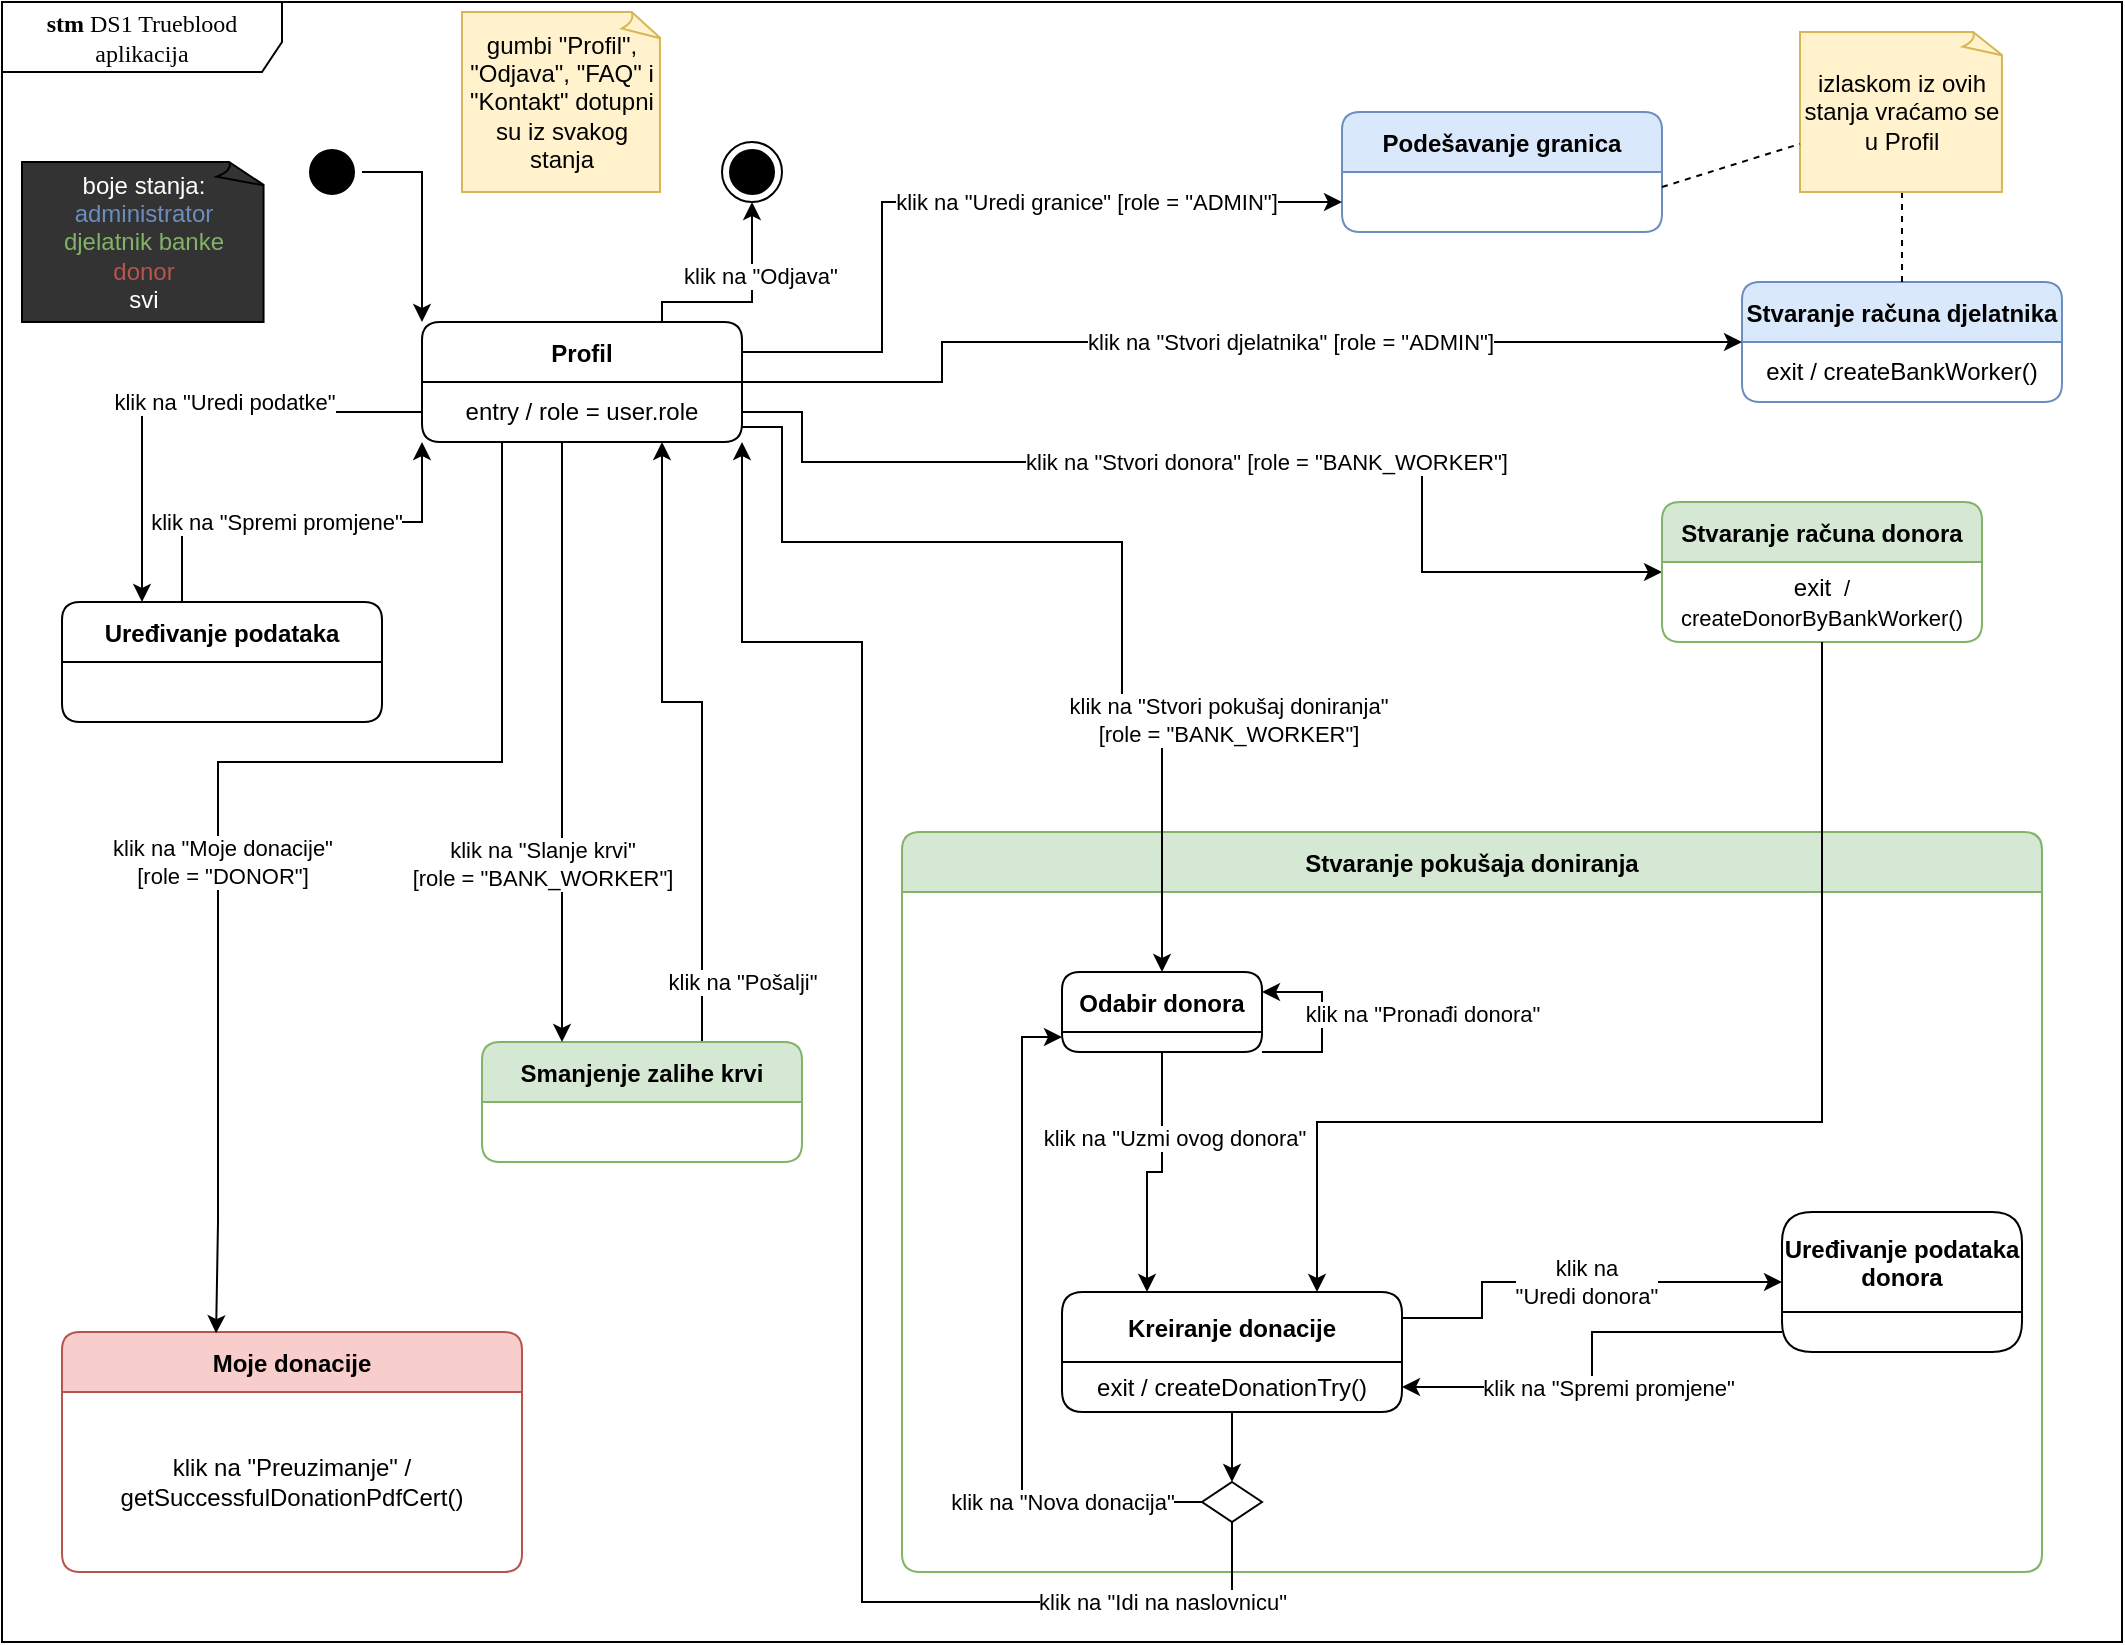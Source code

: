 <mxfile version="16.2.6" type="device"><diagram name="Page-1" id="58cdce13-f638-feb5-8d6f-7d28b1aa9fa0"><mxGraphModel dx="868" dy="536" grid="1" gridSize="10" guides="1" tooltips="1" connect="1" arrows="1" fold="1" page="1" pageScale="1" pageWidth="1100" pageHeight="850" background="none" math="0" shadow="0"><root><mxCell id="0"/><mxCell id="1" parent="0"/><mxCell id="2a3bc250acf0617d-8" value="&lt;b&gt;stm &lt;/b&gt;DS1 Trueblood aplikacija" style="shape=umlFrame;whiteSpace=wrap;html=1;rounded=1;shadow=0;comic=0;labelBackgroundColor=none;strokeWidth=1;fontFamily=Verdana;fontSize=12;align=center;width=140;height=35;" parent="1" vertex="1"><mxGeometry x="20" y="10" width="1060" height="820" as="geometry"/></mxCell><mxCell id="Zw6PcI2vXqfZclaKWlXS-24" style="edgeStyle=orthogonalEdgeStyle;rounded=0;orthogonalLoop=1;jettySize=auto;html=1;exitX=0;exitY=0.5;exitDx=0;exitDy=0;entryX=0.25;entryY=0;entryDx=0;entryDy=0;strokeColor=#000000;" parent="1" source="Zw6PcI2vXqfZclaKWlXS-6" target="Zw6PcI2vXqfZclaKWlXS-21" edge="1"><mxGeometry relative="1" as="geometry"><mxPoint x="220" y="250" as="sourcePoint"/><Array as="points"><mxPoint x="90" y="215"/></Array></mxGeometry></mxCell><mxCell id="382b91b5511bd0f7-1" value="" style="ellipse;html=1;shape=startState;fillColor=#000000;strokeColor=#000000;rounded=1;shadow=0;comic=0;labelBackgroundColor=none;fontFamily=Verdana;fontSize=12;fontColor=#000000;align=center;direction=south;" parent="1" vertex="1"><mxGeometry x="170" y="80" width="30" height="30" as="geometry"/></mxCell><mxCell id="2a3bc250acf0617d-9" style="edgeStyle=orthogonalEdgeStyle;html=1;labelBackgroundColor=none;endArrow=classic;endSize=6;strokeColor=#000000;fontFamily=Verdana;fontSize=12;align=left;entryX=0;entryY=0;entryDx=0;entryDy=0;rounded=0;endFill=1;" parent="1" source="382b91b5511bd0f7-1" target="Zw6PcI2vXqfZclaKWlXS-2" edge="1"><mxGeometry relative="1" as="geometry"><mxPoint x="240" y="150" as="targetPoint"/></mxGeometry></mxCell><mxCell id="Zw6PcI2vXqfZclaKWlXS-12" style="edgeStyle=orthogonalEdgeStyle;rounded=0;orthogonalLoop=1;jettySize=auto;html=1;exitX=0.75;exitY=0;exitDx=0;exitDy=0;entryX=0.5;entryY=1;entryDx=0;entryDy=0;strokeColor=#000000;" parent="1" source="Zw6PcI2vXqfZclaKWlXS-2" target="Zw6PcI2vXqfZclaKWlXS-11" edge="1"><mxGeometry relative="1" as="geometry"><Array as="points"><mxPoint x="350" y="160"/><mxPoint x="395" y="160"/></Array></mxGeometry></mxCell><mxCell id="Zw6PcI2vXqfZclaKWlXS-13" value="klik na &quot;Odjava&quot;" style="edgeLabel;html=1;align=center;verticalAlign=middle;resizable=0;points=[];" parent="Zw6PcI2vXqfZclaKWlXS-12" vertex="1" connectable="0"><mxGeometry x="0.299" y="-4" relative="1" as="geometry"><mxPoint as="offset"/></mxGeometry></mxCell><mxCell id="Zw6PcI2vXqfZclaKWlXS-2" value="Profil" style="swimlane;fontStyle=1;align=center;verticalAlign=middle;childLayout=stackLayout;horizontal=1;startSize=30;horizontalStack=0;resizeParent=0;resizeLast=1;container=0;fontColor=#000000;collapsible=0;rounded=1;arcSize=10;strokeColor=#000000;fillColor=#FFFFFF;swimlaneFillColor=default;dropTarget=0;sketch=0;glass=0;" parent="1" vertex="1"><mxGeometry x="230" y="170" width="160" height="60" as="geometry"/></mxCell><mxCell id="Zw6PcI2vXqfZclaKWlXS-6" value="entry / role = user.role" style="text;html=1;strokeColor=none;fillColor=none;align=center;verticalAlign=middle;spacingLeft=4;spacingRight=4;whiteSpace=wrap;overflow=hidden;rotatable=0;fontColor=#000000;" parent="Zw6PcI2vXqfZclaKWlXS-2" vertex="1"><mxGeometry y="30" width="160" height="30" as="geometry"/></mxCell><mxCell id="Zw6PcI2vXqfZclaKWlXS-4" value="" style="edgeStyle=orthogonalEdgeStyle;html=1;verticalAlign=bottom;endArrow=classic;endSize=6;strokeColor=#000000;rounded=0;entryX=0;entryY=0.5;entryDx=0;entryDy=0;exitX=1;exitY=0.75;exitDx=0;exitDy=0;endFill=1;strokeWidth=1;" parent="1" source="Zw6PcI2vXqfZclaKWlXS-2" target="Zw6PcI2vXqfZclaKWlXS-7" edge="1"><mxGeometry relative="1" as="geometry"><mxPoint x="300" y="350" as="targetPoint"/><mxPoint x="390" y="260" as="sourcePoint"/><Array as="points"><mxPoint x="420" y="215"/><mxPoint x="420" y="240"/><mxPoint x="730" y="240"/><mxPoint x="730" y="295"/></Array></mxGeometry></mxCell><mxCell id="Zw6PcI2vXqfZclaKWlXS-19" value="klik na &quot;Uredi podatke&quot;" style="edgeLabel;html=1;align=center;verticalAlign=middle;resizable=0;points=[];labelBackgroundColor=#FFFFFF;" parent="Zw6PcI2vXqfZclaKWlXS-4" vertex="1" connectable="0"><mxGeometry x="0.243" y="10" relative="1" as="geometry"><mxPoint x="-570" y="-20" as="offset"/></mxGeometry></mxCell><mxCell id="Zw6PcI2vXqfZclaKWlXS-65" value="klik na &quot;Stvori donora&quot; [role = &quot;BANK_WORKER&quot;]" style="edgeLabel;html=1;align=center;verticalAlign=middle;resizable=0;points=[];fontColor=#000000;" parent="Zw6PcI2vXqfZclaKWlXS-4" vertex="1" connectable="0"><mxGeometry x="-0.095" y="-2" relative="1" as="geometry"><mxPoint x="42" y="-2" as="offset"/></mxGeometry></mxCell><mxCell id="Zw6PcI2vXqfZclaKWlXS-7" value="Stvaranje računa donora" style="swimlane;fontStyle=1;align=center;verticalAlign=middle;childLayout=stackLayout;horizontal=1;startSize=30;horizontalStack=0;resizeParent=0;resizeLast=1;container=0;collapsible=0;rounded=1;arcSize=10;strokeColor=#82b366;fillColor=#d5e8d4;swimlaneFillColor=default;dropTarget=0;sketch=0;glass=0;" parent="1" vertex="1"><mxGeometry x="850" y="260" width="160" height="70" as="geometry"/></mxCell><mxCell id="Zw6PcI2vXqfZclaKWlXS-8" value="exit&amp;nbsp;&lt;span style=&quot;font-size: 11px ; background-color: rgb(255 , 255 , 255)&quot;&gt;&amp;nbsp;/ createDonorByBankWorker()&lt;/span&gt;" style="text;html=1;strokeColor=none;fillColor=none;align=center;verticalAlign=middle;spacingLeft=4;spacingRight=4;whiteSpace=wrap;overflow=hidden;rotatable=0;fontColor=#000000;" parent="Zw6PcI2vXqfZclaKWlXS-7" vertex="1"><mxGeometry y="30" width="160" height="40" as="geometry"/></mxCell><mxCell id="Zw6PcI2vXqfZclaKWlXS-11" value="" style="ellipse;html=1;shape=endState;fillColor=#000000;strokeColor=#000000;rounded=1;glass=0;sketch=0;" parent="1" vertex="1"><mxGeometry x="380" y="80" width="30" height="30" as="geometry"/></mxCell><mxCell id="Zw6PcI2vXqfZclaKWlXS-31" style="edgeStyle=orthogonalEdgeStyle;rounded=0;orthogonalLoop=1;jettySize=auto;html=1;exitX=0.5;exitY=0;exitDx=0;exitDy=0;entryX=0;entryY=1;entryDx=0;entryDy=0;strokeColor=#000000;" parent="1" source="Zw6PcI2vXqfZclaKWlXS-21" target="Zw6PcI2vXqfZclaKWlXS-6" edge="1"><mxGeometry relative="1" as="geometry"><mxPoint x="260" y="250" as="targetPoint"/><Array as="points"><mxPoint x="110" y="320"/><mxPoint x="110" y="270"/><mxPoint x="230" y="270"/></Array></mxGeometry></mxCell><mxCell id="Zw6PcI2vXqfZclaKWlXS-32" value="klik na &quot;Spremi promjene&quot;" style="edgeLabel;html=1;align=center;verticalAlign=middle;resizable=0;points=[];" parent="Zw6PcI2vXqfZclaKWlXS-31" vertex="1" connectable="0"><mxGeometry x="0.361" y="-5" relative="1" as="geometry"><mxPoint x="-37" y="-5" as="offset"/></mxGeometry></mxCell><mxCell id="Zw6PcI2vXqfZclaKWlXS-21" value="Uređivanje podataka" style="swimlane;fontStyle=1;align=center;verticalAlign=middle;childLayout=stackLayout;horizontal=1;startSize=30;horizontalStack=0;resizeParent=0;resizeLast=1;container=0;fontColor=#000000;collapsible=0;rounded=1;arcSize=10;strokeColor=#000000;fillColor=#FFFFFF;swimlaneFillColor=default;dropTarget=0;sketch=0;glass=0;" parent="1" vertex="1"><mxGeometry x="50" y="310" width="160" height="60" as="geometry"/></mxCell><mxCell id="Zw6PcI2vXqfZclaKWlXS-22" value="&amp;nbsp;" style="text;html=1;strokeColor=none;fillColor=none;align=center;verticalAlign=middle;spacingLeft=4;spacingRight=4;whiteSpace=wrap;overflow=hidden;rotatable=0;fontColor=#000000;" parent="Zw6PcI2vXqfZclaKWlXS-21" vertex="1"><mxGeometry y="30" width="160" height="30" as="geometry"/></mxCell><mxCell id="Zw6PcI2vXqfZclaKWlXS-23" value="Subtitle" style="text;html=1;strokeColor=none;fillColor=none;align=center;verticalAlign=middle;spacingLeft=4;spacingRight=4;whiteSpace=wrap;overflow=hidden;rotatable=0;fontColor=#000000;" parent="Zw6PcI2vXqfZclaKWlXS-21" vertex="1"><mxGeometry y="60" width="160" as="geometry"/></mxCell><mxCell id="Zw6PcI2vXqfZclaKWlXS-54" value="gumbi &quot;Profil&quot;, &quot;Odjava&quot;, &quot;FAQ&quot; i &quot;Kontakt&quot; dotupni su iz svakog stanja" style="whiteSpace=wrap;html=1;shape=mxgraph.basic.document;rounded=1;glass=0;sketch=0;strokeColor=#d6b656;fillColor=#fff2cc;" parent="1" vertex="1"><mxGeometry x="250" y="15" width="100" height="90" as="geometry"/></mxCell><mxCell id="Zw6PcI2vXqfZclaKWlXS-55" value="" style="group;" parent="1" vertex="1" connectable="0"><mxGeometry x="470" y="425" width="570" height="370" as="geometry"/></mxCell><mxCell id="Zw6PcI2vXqfZclaKWlXS-26" value="Stvaranje pokušaja doniranja" style="swimlane;fontStyle=1;align=center;verticalAlign=middle;childLayout=stackLayout;horizontal=1;startSize=30;horizontalStack=0;resizeParent=0;resizeLast=1;container=0;collapsible=0;rounded=1;arcSize=10;strokeColor=#82b366;fillColor=#d5e8d4;swimlaneFillColor=default;dropTarget=0;sketch=0;glass=0;" parent="Zw6PcI2vXqfZclaKWlXS-55" vertex="1"><mxGeometry width="570" height="370" as="geometry"/></mxCell><mxCell id="Zw6PcI2vXqfZclaKWlXS-27" value="&amp;nbsp;" style="text;html=1;strokeColor=none;fillColor=none;align=center;verticalAlign=middle;spacingLeft=4;spacingRight=4;whiteSpace=wrap;overflow=hidden;rotatable=0;fontColor=#000000;" parent="Zw6PcI2vXqfZclaKWlXS-26" vertex="1"><mxGeometry y="30" width="570" height="340" as="geometry"/></mxCell><mxCell id="Zw6PcI2vXqfZclaKWlXS-36" value="Odabir donora" style="swimlane;fontStyle=1;align=center;verticalAlign=middle;childLayout=stackLayout;horizontal=1;startSize=30;horizontalStack=0;resizeParent=0;resizeLast=1;container=0;fontColor=#000000;collapsible=0;rounded=1;arcSize=10;strokeColor=#000000;fillColor=#FFFFFF;swimlaneFillColor=default;dropTarget=0;sketch=0;glass=0;" parent="Zw6PcI2vXqfZclaKWlXS-55" vertex="1"><mxGeometry x="80" y="70" width="100" height="40" as="geometry"/></mxCell><mxCell id="Zw6PcI2vXqfZclaKWlXS-47" style="edgeStyle=orthogonalEdgeStyle;rounded=0;orthogonalLoop=1;jettySize=auto;html=1;exitX=1;exitY=1;exitDx=0;exitDy=0;entryX=1;entryY=0.25;entryDx=0;entryDy=0;strokeColor=#000000;" parent="Zw6PcI2vXqfZclaKWlXS-36" source="Zw6PcI2vXqfZclaKWlXS-37" target="Zw6PcI2vXqfZclaKWlXS-36" edge="1"><mxGeometry relative="1" as="geometry"><Array as="points"><mxPoint x="130" y="40"/><mxPoint x="130" y="10"/></Array></mxGeometry></mxCell><mxCell id="Zw6PcI2vXqfZclaKWlXS-48" value="klik na &quot;Pronađi donora&quot;" style="edgeLabel;html=1;align=center;verticalAlign=middle;resizable=0;points=[];" parent="Zw6PcI2vXqfZclaKWlXS-47" vertex="1" connectable="0"><mxGeometry x="-0.139" y="-2" relative="1" as="geometry"><mxPoint x="48" y="-11" as="offset"/></mxGeometry></mxCell><mxCell id="Zw6PcI2vXqfZclaKWlXS-37" value="&amp;nbsp;" style="text;html=1;strokeColor=none;fillColor=none;align=center;verticalAlign=middle;spacingLeft=4;spacingRight=4;whiteSpace=wrap;overflow=hidden;rotatable=0;fontColor=#000000;" parent="Zw6PcI2vXqfZclaKWlXS-36" vertex="1"><mxGeometry y="30" width="100" height="10" as="geometry"/></mxCell><mxCell id="Zw6PcI2vXqfZclaKWlXS-41" value="Uređivanje podataka &#10;donora" style="swimlane;fontStyle=1;align=center;verticalAlign=middle;childLayout=stackLayout;horizontal=1;startSize=50;horizontalStack=0;resizeParent=0;resizeLast=1;container=0;fontColor=#000000;collapsible=0;rounded=1;arcSize=10;strokeColor=#000000;fillColor=#FFFFFF;swimlaneFillColor=default;dropTarget=0;sketch=0;glass=0;" parent="Zw6PcI2vXqfZclaKWlXS-55" vertex="1"><mxGeometry x="440" y="190" width="120" height="70" as="geometry"/></mxCell><mxCell id="Zw6PcI2vXqfZclaKWlXS-42" value="&amp;nbsp;" style="text;html=1;strokeColor=none;fillColor=none;align=center;verticalAlign=middle;spacingLeft=4;spacingRight=4;whiteSpace=wrap;overflow=hidden;rotatable=0;fontColor=#000000;" parent="Zw6PcI2vXqfZclaKWlXS-41" vertex="1"><mxGeometry y="50" width="120" height="20" as="geometry"/></mxCell><mxCell id="Zw6PcI2vXqfZclaKWlXS-43" style="edgeStyle=orthogonalEdgeStyle;rounded=0;orthogonalLoop=1;jettySize=auto;html=1;exitX=1;exitY=0.25;exitDx=0;exitDy=0;entryX=0;entryY=0.5;entryDx=0;entryDy=0;strokeColor=#000000;" parent="Zw6PcI2vXqfZclaKWlXS-55" source="Zw6PcI2vXqfZclaKWlXS-45" target="Zw6PcI2vXqfZclaKWlXS-41" edge="1"><mxGeometry relative="1" as="geometry"><Array as="points"><mxPoint x="290" y="243"/><mxPoint x="290" y="225"/></Array></mxGeometry></mxCell><mxCell id="Zw6PcI2vXqfZclaKWlXS-44" value="klik na &lt;br&gt;&quot;Uredi donora&quot;" style="edgeLabel;html=1;align=center;verticalAlign=middle;resizable=0;points=[];" parent="Zw6PcI2vXqfZclaKWlXS-43" vertex="1" connectable="0"><mxGeometry x="0.202" y="2" relative="1" as="geometry"><mxPoint x="-14" y="2" as="offset"/></mxGeometry></mxCell><mxCell id="Zw6PcI2vXqfZclaKWlXS-49" style="edgeStyle=orthogonalEdgeStyle;rounded=0;orthogonalLoop=1;jettySize=auto;html=1;exitX=0.5;exitY=1;exitDx=0;exitDy=0;entryX=0.25;entryY=0;entryDx=0;entryDy=0;strokeColor=#000000;" parent="Zw6PcI2vXqfZclaKWlXS-55" source="Zw6PcI2vXqfZclaKWlXS-37" target="Zw6PcI2vXqfZclaKWlXS-45" edge="1"><mxGeometry relative="1" as="geometry"/></mxCell><mxCell id="Zw6PcI2vXqfZclaKWlXS-50" value="klik na &quot;Uzmi ovog donora&quot;" style="edgeLabel;html=1;align=center;verticalAlign=middle;resizable=0;points=[];" parent="Zw6PcI2vXqfZclaKWlXS-49" vertex="1" connectable="0"><mxGeometry x="-0.314" y="6" relative="1" as="geometry"><mxPoint y="-1" as="offset"/></mxGeometry></mxCell><mxCell id="Zw6PcI2vXqfZclaKWlXS-45" value="Kreiranje donacije" style="swimlane;fontStyle=1;align=center;verticalAlign=middle;childLayout=stackLayout;horizontal=1;startSize=35;horizontalStack=0;resizeParent=0;resizeLast=1;container=0;fontColor=#000000;collapsible=0;rounded=1;arcSize=10;strokeColor=#000000;fillColor=#FFFFFF;swimlaneFillColor=default;dropTarget=0;sketch=0;glass=0;" parent="Zw6PcI2vXqfZclaKWlXS-55" vertex="1"><mxGeometry x="80" y="230" width="170" height="60" as="geometry"/></mxCell><mxCell id="Zw6PcI2vXqfZclaKWlXS-46" value="exit / createDonationTry()" style="text;html=1;strokeColor=none;fillColor=none;align=center;verticalAlign=middle;spacingLeft=4;spacingRight=4;whiteSpace=wrap;overflow=hidden;rotatable=0;fontColor=#000000;" parent="Zw6PcI2vXqfZclaKWlXS-45" vertex="1"><mxGeometry y="35" width="170" height="25" as="geometry"/></mxCell><mxCell id="vnollIeJow4UA2erE67g-1" style="edgeStyle=orthogonalEdgeStyle;rounded=0;orthogonalLoop=1;jettySize=auto;html=1;exitX=0;exitY=0.5;exitDx=0;exitDy=0;entryX=1;entryY=0.5;entryDx=0;entryDy=0;fontColor=#000000;" parent="Zw6PcI2vXqfZclaKWlXS-55" source="Zw6PcI2vXqfZclaKWlXS-42" target="Zw6PcI2vXqfZclaKWlXS-46" edge="1"><mxGeometry relative="1" as="geometry"/></mxCell><mxCell id="vnollIeJow4UA2erE67g-2" value="klik na &quot;Spremi promjene&quot;" style="edgeLabel;html=1;align=center;verticalAlign=middle;resizable=0;points=[];fontColor=#000000;" parent="vnollIeJow4UA2erE67g-1" vertex="1" connectable="0"><mxGeometry x="0.156" y="2" relative="1" as="geometry"><mxPoint x="11" y="-2" as="offset"/></mxGeometry></mxCell><mxCell id="DwYMLfqKn0XI64PaJxDZ-3" style="edgeStyle=orthogonalEdgeStyle;rounded=0;orthogonalLoop=1;jettySize=auto;html=1;exitX=0;exitY=0.5;exitDx=0;exitDy=0;entryX=0;entryY=0.25;entryDx=0;entryDy=0;" parent="Zw6PcI2vXqfZclaKWlXS-55" source="DwYMLfqKn0XI64PaJxDZ-1" target="Zw6PcI2vXqfZclaKWlXS-37" edge="1"><mxGeometry relative="1" as="geometry"/></mxCell><mxCell id="DwYMLfqKn0XI64PaJxDZ-4" value="klik na &quot;Nova donacija&quot;" style="edgeLabel;html=1;align=center;verticalAlign=middle;resizable=0;points=[];" parent="DwYMLfqKn0XI64PaJxDZ-3" vertex="1" connectable="0"><mxGeometry x="-0.388" y="2" relative="1" as="geometry"><mxPoint x="22" y="15" as="offset"/></mxGeometry></mxCell><mxCell id="DwYMLfqKn0XI64PaJxDZ-1" value="" style="rhombus;whiteSpace=wrap;html=1;" parent="Zw6PcI2vXqfZclaKWlXS-55" vertex="1"><mxGeometry x="150" y="325" width="30" height="20" as="geometry"/></mxCell><mxCell id="DwYMLfqKn0XI64PaJxDZ-2" style="edgeStyle=orthogonalEdgeStyle;rounded=0;orthogonalLoop=1;jettySize=auto;html=1;exitX=0.5;exitY=1;exitDx=0;exitDy=0;entryX=0.5;entryY=0;entryDx=0;entryDy=0;" parent="Zw6PcI2vXqfZclaKWlXS-55" source="Zw6PcI2vXqfZclaKWlXS-46" target="DwYMLfqKn0XI64PaJxDZ-1" edge="1"><mxGeometry relative="1" as="geometry"/></mxCell><mxCell id="Zw6PcI2vXqfZclaKWlXS-56" value="Moje donacije" style="swimlane;fontStyle=1;align=center;verticalAlign=middle;childLayout=stackLayout;horizontal=1;startSize=30;horizontalStack=0;resizeParent=0;resizeLast=1;container=0;collapsible=0;rounded=1;arcSize=10;strokeColor=#b85450;fillColor=#f8cecc;swimlaneFillColor=default;dropTarget=0;sketch=0;glass=0;" parent="1" vertex="1"><mxGeometry x="50" y="675" width="230" height="120" as="geometry"/></mxCell><mxCell id="Zw6PcI2vXqfZclaKWlXS-57" value="klik na &quot;Preuzimanje&quot; / getSuccessfulDonationPdfCert()" style="text;html=1;strokeColor=none;fillColor=none;align=center;verticalAlign=middle;spacingLeft=4;spacingRight=4;whiteSpace=wrap;overflow=hidden;rotatable=0;fontColor=#000000;" parent="Zw6PcI2vXqfZclaKWlXS-56" vertex="1"><mxGeometry y="30" width="230" height="90" as="geometry"/></mxCell><mxCell id="Zw6PcI2vXqfZclaKWlXS-58" style="edgeStyle=orthogonalEdgeStyle;rounded=0;orthogonalLoop=1;jettySize=auto;html=1;fontColor=#000000;strokeColor=#000000;exitX=0.25;exitY=1;exitDx=0;exitDy=0;entryX=0.335;entryY=0.005;entryDx=0;entryDy=0;entryPerimeter=0;" parent="1" source="Zw6PcI2vXqfZclaKWlXS-6" target="Zw6PcI2vXqfZclaKWlXS-56" edge="1"><mxGeometry relative="1" as="geometry"><mxPoint x="290" y="235" as="sourcePoint"/><Array as="points"><mxPoint x="270" y="390"/><mxPoint x="128" y="390"/><mxPoint x="128" y="620"/><mxPoint x="127" y="620"/></Array><mxPoint x="140" y="620" as="targetPoint"/></mxGeometry></mxCell><mxCell id="Zw6PcI2vXqfZclaKWlXS-59" value="klik na &quot;Moje donacije&quot; &lt;br&gt;[role = &quot;DONOR&quot;]" style="edgeLabel;html=1;align=center;verticalAlign=middle;resizable=0;points=[];fontColor=#000000;" parent="Zw6PcI2vXqfZclaKWlXS-58" vertex="1" connectable="0"><mxGeometry x="-0.259" y="-3" relative="1" as="geometry"><mxPoint x="-82" y="53" as="offset"/></mxGeometry></mxCell><mxCell id="Zw6PcI2vXqfZclaKWlXS-61" value="Stvaranje računa djelatnika" style="swimlane;fontStyle=1;align=center;verticalAlign=middle;childLayout=stackLayout;horizontal=1;startSize=30;horizontalStack=0;resizeParent=0;resizeLast=1;container=0;collapsible=0;rounded=1;arcSize=10;strokeColor=#6c8ebf;fillColor=#dae8fc;swimlaneFillColor=default;dropTarget=0;sketch=0;glass=0;" parent="1" vertex="1"><mxGeometry x="890" y="150" width="160" height="60" as="geometry"/></mxCell><mxCell id="Zw6PcI2vXqfZclaKWlXS-62" value="exit / createBankWorker()" style="text;html=1;strokeColor=none;fillColor=none;align=center;verticalAlign=middle;spacingLeft=4;spacingRight=4;whiteSpace=wrap;overflow=hidden;rotatable=0;fontColor=#000000;" parent="Zw6PcI2vXqfZclaKWlXS-61" vertex="1"><mxGeometry y="30" width="160" height="30" as="geometry"/></mxCell><mxCell id="Zw6PcI2vXqfZclaKWlXS-63" style="edgeStyle=orthogonalEdgeStyle;rounded=0;orthogonalLoop=1;jettySize=auto;html=1;exitX=1;exitY=0.5;exitDx=0;exitDy=0;entryX=0;entryY=0.5;entryDx=0;entryDy=0;fontColor=#000000;strokeColor=#000000;" parent="1" source="Zw6PcI2vXqfZclaKWlXS-2" target="Zw6PcI2vXqfZclaKWlXS-61" edge="1"><mxGeometry relative="1" as="geometry"><Array as="points"><mxPoint x="490" y="200"/><mxPoint x="490" y="180"/></Array></mxGeometry></mxCell><mxCell id="Zw6PcI2vXqfZclaKWlXS-64" value="klik na &quot;Stvori djelatnika&quot; [role = &quot;ADMIN&quot;]" style="edgeLabel;html=1;align=center;verticalAlign=middle;resizable=0;points=[];fontColor=#000000;" parent="Zw6PcI2vXqfZclaKWlXS-63" vertex="1" connectable="0"><mxGeometry x="0.481" y="3" relative="1" as="geometry"><mxPoint x="-91" y="3" as="offset"/></mxGeometry></mxCell><mxCell id="Zw6PcI2vXqfZclaKWlXS-66" value="Podešavanje granica" style="swimlane;fontStyle=1;align=center;verticalAlign=middle;childLayout=stackLayout;horizontal=1;startSize=30;horizontalStack=0;resizeParent=0;resizeLast=1;container=0;collapsible=0;rounded=1;arcSize=10;strokeColor=#6c8ebf;fillColor=#dae8fc;swimlaneFillColor=default;dropTarget=0;sketch=0;glass=0;" parent="1" vertex="1"><mxGeometry x="690" y="65" width="160" height="60" as="geometry"/></mxCell><mxCell id="Zw6PcI2vXqfZclaKWlXS-67" value="&amp;nbsp;" style="text;html=1;strokeColor=none;fillColor=none;align=center;verticalAlign=middle;spacingLeft=4;spacingRight=4;whiteSpace=wrap;overflow=hidden;rotatable=0;fontColor=#000000;" parent="Zw6PcI2vXqfZclaKWlXS-66" vertex="1"><mxGeometry y="30" width="160" height="30" as="geometry"/></mxCell><mxCell id="vnollIeJow4UA2erE67g-16" style="edgeStyle=orthogonalEdgeStyle;rounded=0;orthogonalLoop=1;jettySize=auto;html=1;exitX=0.75;exitY=0;exitDx=0;exitDy=0;entryX=0.75;entryY=1;entryDx=0;entryDy=0;fontColor=#000000;endArrow=classic;endFill=1;" parent="1" source="Zw6PcI2vXqfZclaKWlXS-68" target="Zw6PcI2vXqfZclaKWlXS-6" edge="1"><mxGeometry relative="1" as="geometry"><Array as="points"><mxPoint x="370" y="530"/><mxPoint x="370" y="360"/><mxPoint x="350" y="360"/></Array></mxGeometry></mxCell><mxCell id="vnollIeJow4UA2erE67g-17" value="klik na &quot;Pošalji&quot;" style="edgeLabel;html=1;align=center;verticalAlign=middle;resizable=0;points=[];fontColor=#000000;" parent="vnollIeJow4UA2erE67g-16" vertex="1" connectable="0"><mxGeometry x="0.369" y="-1" relative="1" as="geometry"><mxPoint x="39" y="166" as="offset"/></mxGeometry></mxCell><mxCell id="Zw6PcI2vXqfZclaKWlXS-68" value="Smanjenje zalihe krvi" style="swimlane;fontStyle=1;align=center;verticalAlign=middle;childLayout=stackLayout;horizontal=1;startSize=30;horizontalStack=0;resizeParent=0;resizeLast=1;container=0;collapsible=0;rounded=1;arcSize=10;strokeColor=#82b366;fillColor=#d5e8d4;swimlaneFillColor=default;dropTarget=0;sketch=0;glass=0;" parent="1" vertex="1"><mxGeometry x="260" y="530" width="160" height="60" as="geometry"/></mxCell><mxCell id="Zw6PcI2vXqfZclaKWlXS-69" value="&amp;nbsp;" style="text;html=1;strokeColor=none;fillColor=none;align=center;verticalAlign=middle;spacingLeft=4;spacingRight=4;whiteSpace=wrap;overflow=hidden;rotatable=0;fontColor=#000000;" parent="Zw6PcI2vXqfZclaKWlXS-68" vertex="1"><mxGeometry y="30" width="160" height="30" as="geometry"/></mxCell><mxCell id="Zw6PcI2vXqfZclaKWlXS-70" value="Subtitle" style="text;html=1;strokeColor=none;fillColor=none;align=center;verticalAlign=middle;spacingLeft=4;spacingRight=4;whiteSpace=wrap;overflow=hidden;rotatable=0;fontColor=#000000;" parent="Zw6PcI2vXqfZclaKWlXS-68" vertex="1"><mxGeometry y="60" width="160" as="geometry"/></mxCell><mxCell id="Zw6PcI2vXqfZclaKWlXS-71" style="edgeStyle=orthogonalEdgeStyle;rounded=0;orthogonalLoop=1;jettySize=auto;html=1;exitX=1;exitY=0.25;exitDx=0;exitDy=0;entryX=0;entryY=0.5;entryDx=0;entryDy=0;fontColor=#000000;strokeColor=#000000;" parent="1" source="Zw6PcI2vXqfZclaKWlXS-2" target="Zw6PcI2vXqfZclaKWlXS-67" edge="1"><mxGeometry relative="1" as="geometry"><Array as="points"><mxPoint x="460" y="185"/><mxPoint x="460" y="110"/></Array></mxGeometry></mxCell><mxCell id="Pt2NyXXfGPHlUENVf2bQ-12" value="&lt;font color=&quot;#000000&quot;&gt;&lt;span&gt;klik na&amp;nbsp;&lt;/span&gt;&lt;font&gt;&quot;Uredi granice&quot;&lt;/font&gt;&lt;span&gt;&amp;nbsp;[role = &quot;ADMIN&quot;]&lt;/span&gt;&lt;/font&gt;" style="edgeLabel;html=1;align=center;verticalAlign=middle;resizable=0;points=[];fontColor=#0000FF;" parent="Zw6PcI2vXqfZclaKWlXS-71" vertex="1" connectable="0"><mxGeometry x="0.318" y="-2" relative="1" as="geometry"><mxPoint y="-2" as="offset"/></mxGeometry></mxCell><mxCell id="Zw6PcI2vXqfZclaKWlXS-72" style="edgeStyle=orthogonalEdgeStyle;rounded=0;orthogonalLoop=1;jettySize=auto;html=1;exitX=0.5;exitY=1;exitDx=0;exitDy=0;entryX=0.25;entryY=0;entryDx=0;entryDy=0;fontColor=#000000;strokeColor=#000000;" parent="1" source="Zw6PcI2vXqfZclaKWlXS-6" target="Zw6PcI2vXqfZclaKWlXS-68" edge="1"><mxGeometry relative="1" as="geometry"><Array as="points"><mxPoint x="300" y="230"/></Array></mxGeometry></mxCell><mxCell id="Pt2NyXXfGPHlUENVf2bQ-11" value="klik na &quot;Slanje krvi&quot; &lt;br&gt;[role = &quot;BANK_WORKER&quot;]" style="edgeLabel;html=1;align=center;verticalAlign=middle;resizable=0;points=[];" parent="Zw6PcI2vXqfZclaKWlXS-72" vertex="1" connectable="0"><mxGeometry x="0.254" y="1" relative="1" as="geometry"><mxPoint x="-11" y="26" as="offset"/></mxGeometry></mxCell><mxCell id="Zw6PcI2vXqfZclaKWlXS-74" style="edgeStyle=orthogonalEdgeStyle;rounded=0;orthogonalLoop=1;jettySize=auto;html=1;exitX=0.5;exitY=1;exitDx=0;exitDy=0;entryX=0.75;entryY=0;entryDx=0;entryDy=0;fontColor=#3333FF;strokeColor=#000000;" parent="1" source="Zw6PcI2vXqfZclaKWlXS-8" target="Zw6PcI2vXqfZclaKWlXS-45" edge="1"><mxGeometry relative="1" as="geometry"><Array as="points"><mxPoint x="930" y="570"/><mxPoint x="678" y="570"/></Array></mxGeometry></mxCell><mxCell id="Zw6PcI2vXqfZclaKWlXS-29" style="edgeStyle=orthogonalEdgeStyle;orthogonalLoop=1;jettySize=auto;html=1;entryX=0.5;entryY=0;entryDx=0;entryDy=0;strokeColor=#000000;rounded=0;exitX=1;exitY=0.75;exitDx=0;exitDy=0;" parent="1" source="Zw6PcI2vXqfZclaKWlXS-6" target="Zw6PcI2vXqfZclaKWlXS-36" edge="1"><mxGeometry relative="1" as="geometry"><mxPoint x="450" y="270" as="sourcePoint"/><Array as="points"><mxPoint x="410" y="223"/><mxPoint x="410" y="280"/><mxPoint x="580" y="280"/><mxPoint x="580" y="380"/><mxPoint x="600" y="380"/></Array></mxGeometry></mxCell><mxCell id="Zw6PcI2vXqfZclaKWlXS-30" value="klik na &quot;Stvori pokušaj doniranja&quot; &lt;br&gt;[role = &quot;BANK_WORKER&quot;]" style="edgeLabel;html=1;align=center;verticalAlign=middle;resizable=0;points=[];" parent="Zw6PcI2vXqfZclaKWlXS-29" vertex="1" connectable="0"><mxGeometry x="-0.063" y="-4" relative="1" as="geometry"><mxPoint x="74" y="85" as="offset"/></mxGeometry></mxCell><mxCell id="x8jJ8m167z8PktbFjCzW-1" value="&lt;font color=&quot;#ffffff&quot;&gt;boje stanja:&lt;/font&gt;&lt;br&gt;&lt;font color=&quot;#6c8ebf&quot;&gt;administrator&lt;/font&gt;&lt;br&gt;&lt;font color=&quot;#82b366&quot;&gt;djelatnik banke&lt;/font&gt;&lt;br&gt;&lt;font color=&quot;#b85450&quot;&gt;donor&lt;br&gt;&lt;/font&gt;&lt;font color=&quot;#ffffff&quot;&gt;svi&lt;/font&gt;" style="whiteSpace=wrap;html=1;shape=mxgraph.basic.document;rounded=1;glass=0;sketch=0;strokeColor=#000000;fillColor=#333333;" parent="1" vertex="1"><mxGeometry x="30" y="90" width="122" height="80" as="geometry"/></mxCell><mxCell id="vnollIeJow4UA2erE67g-14" style="edgeStyle=none;rounded=0;orthogonalLoop=1;jettySize=auto;html=1;exitX=0.5;exitY=1;exitDx=0;exitDy=0;exitPerimeter=0;entryX=0.5;entryY=0;entryDx=0;entryDy=0;dashed=1;fontColor=#000000;endArrow=none;endFill=0;" parent="1" source="vnollIeJow4UA2erE67g-12" target="Zw6PcI2vXqfZclaKWlXS-61" edge="1"><mxGeometry relative="1" as="geometry"/></mxCell><mxCell id="vnollIeJow4UA2erE67g-12" value="izlaskom iz ovih stanja vraćamo se u Profil" style="whiteSpace=wrap;html=1;shape=mxgraph.basic.document;rounded=1;glass=0;sketch=0;strokeColor=#d6b656;fillColor=#fff2cc;" parent="1" vertex="1"><mxGeometry x="919" y="25" width="102" height="80" as="geometry"/></mxCell><mxCell id="vnollIeJow4UA2erE67g-13" style="rounded=0;orthogonalLoop=1;jettySize=auto;html=1;exitX=1;exitY=0.25;exitDx=0;exitDy=0;fontColor=#000000;endArrow=none;endFill=0;dashed=1;" parent="1" source="Zw6PcI2vXqfZclaKWlXS-67" target="vnollIeJow4UA2erE67g-12" edge="1"><mxGeometry relative="1" as="geometry"/></mxCell><mxCell id="Zw6PcI2vXqfZclaKWlXS-52" style="edgeStyle=orthogonalEdgeStyle;rounded=0;orthogonalLoop=1;jettySize=auto;html=1;exitX=0.5;exitY=1;exitDx=0;exitDy=0;entryX=1;entryY=1;entryDx=0;entryDy=0;fontColor=#3333FF;strokeColor=#000000;" parent="1" source="DwYMLfqKn0XI64PaJxDZ-1" target="Zw6PcI2vXqfZclaKWlXS-6" edge="1"><mxGeometry relative="1" as="geometry"><mxPoint x="760.0" y="763.5" as="targetPoint"/><Array as="points"><mxPoint x="635" y="810"/><mxPoint x="450" y="810"/><mxPoint x="450" y="330"/><mxPoint x="390" y="330"/></Array></mxGeometry></mxCell><mxCell id="Zw6PcI2vXqfZclaKWlXS-53" value="&lt;font color=&quot;#000000&quot;&gt;klik na &quot;Idi na naslovnicu&quot;&lt;/font&gt;" style="edgeLabel;html=1;align=center;verticalAlign=middle;resizable=0;points=[];fontColor=#3333FF;" parent="Zw6PcI2vXqfZclaKWlXS-52" vertex="1" connectable="0"><mxGeometry x="-0.387" relative="1" as="geometry"><mxPoint x="150" y="40" as="offset"/></mxGeometry></mxCell></root></mxGraphModel></diagram></mxfile>